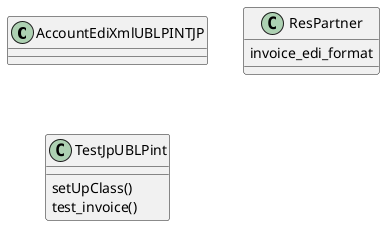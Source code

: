 @startuml classes_l10n_jp_ubl_pint
set namespaceSeparator none
class "AccountEdiXmlUBLPINTJP" as odoo_src.odoo.addons.l10n_jp_ubl_pint.models.account_edi_xml_pint_jp.AccountEdiXmlUBLPINTJP {
}
class "ResPartner" as odoo_src.odoo.addons.l10n_jp_ubl_pint.models.res_partner.ResPartner {
  invoice_edi_format
}
class "TestJpUBLPint" as odoo_src.odoo.addons.l10n_jp_ubl_pint.tests.test_jp_ubl_pint.TestJpUBLPint {
  setUpClass()
  test_invoice()
}
@enduml

